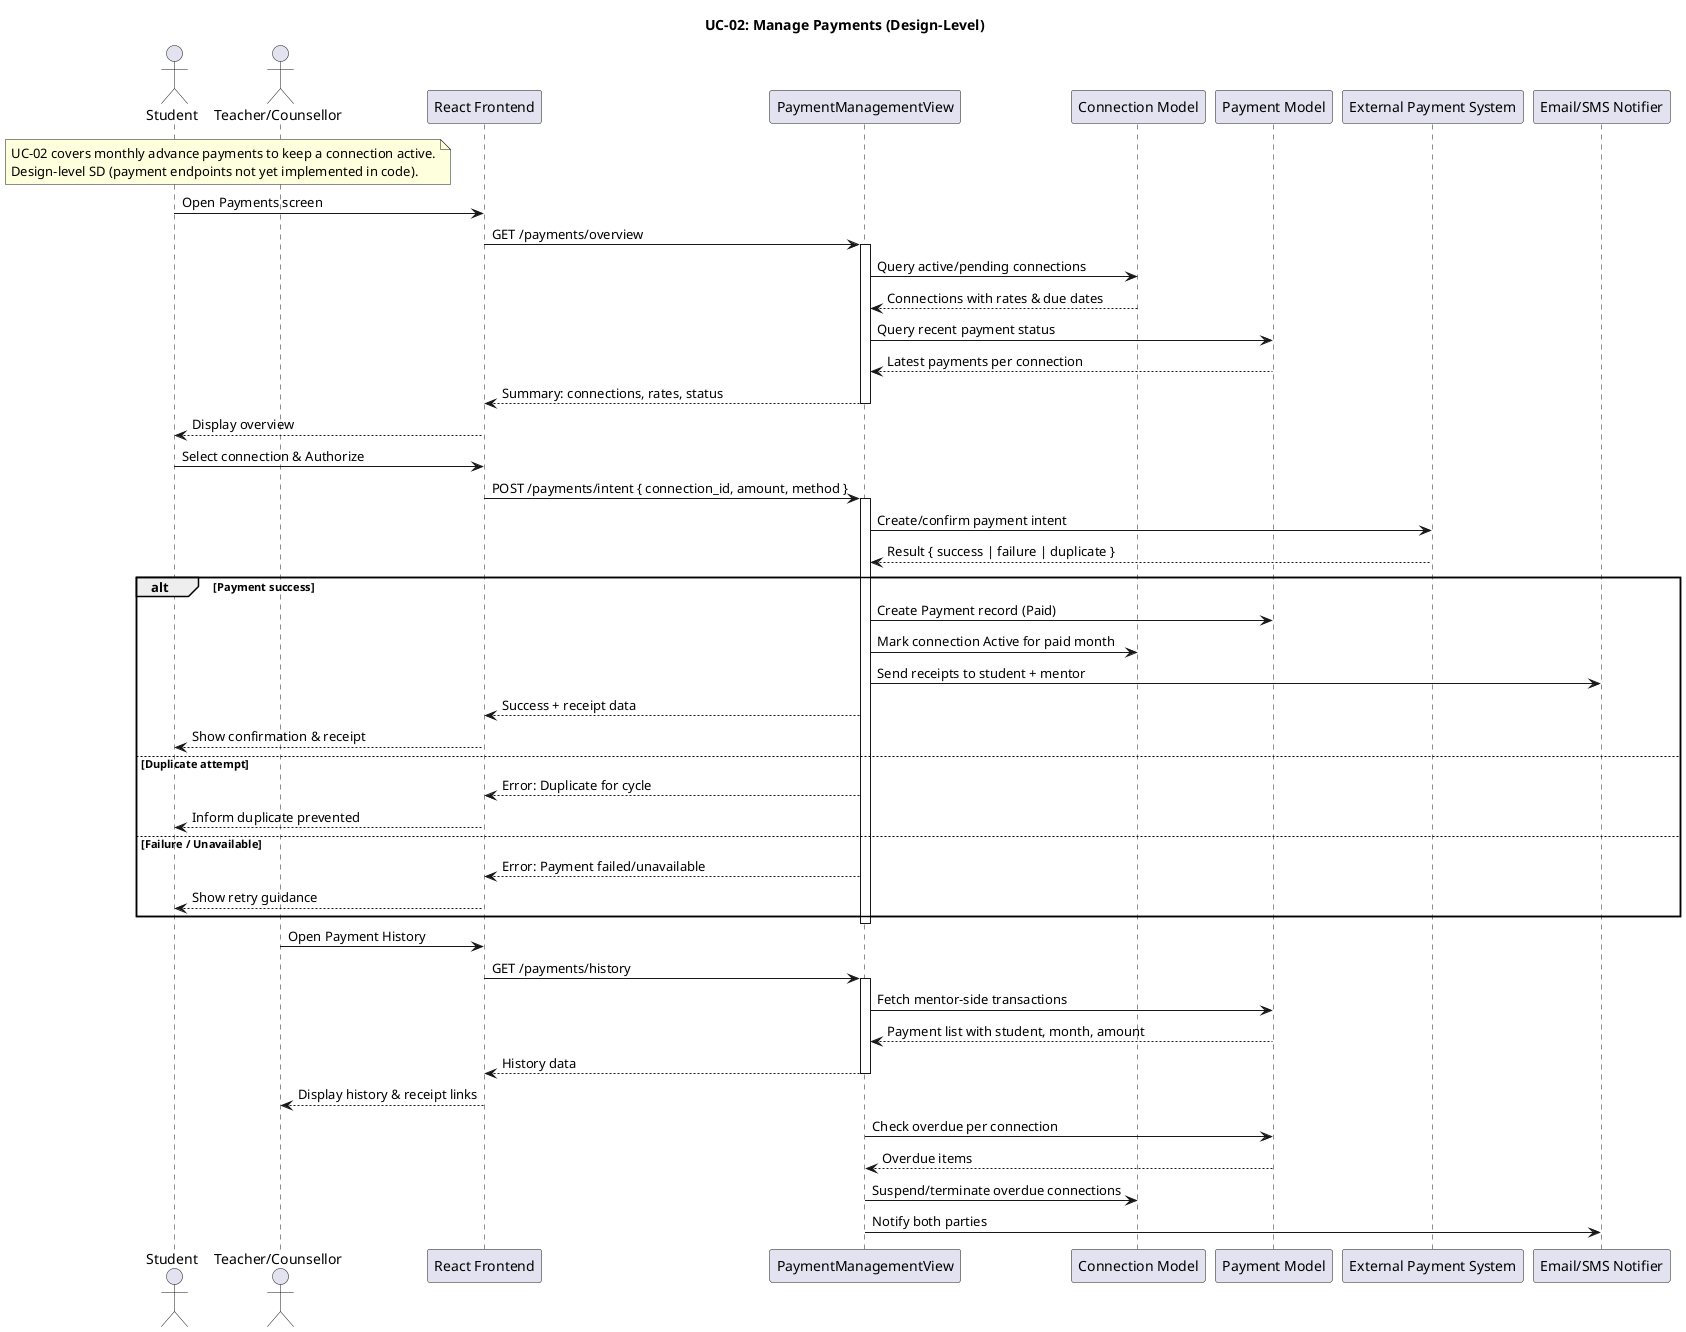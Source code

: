 @startuml
title UC-02: Manage Payments (Design-Level)

actor Student
actor Mentor as "Teacher/Counsellor"
participant Frontend as "React Frontend"
participant PaymentView as "PaymentManagementView"
participant Connection as "Connection Model"
participant Payment as "Payment Model"
participant PaymentSystem as "External Payment System"
participant Notification as "Email/SMS Notifier"

note over Student, Mentor
UC-02 covers monthly advance payments to keep a connection active.
Design-level SD (payment endpoints not yet implemented in code).
end note

'======================
' Student views payment overview
'======================
Student -> Frontend : Open Payments screen
Frontend -> PaymentView : GET /payments/overview
activate PaymentView
PaymentView -> Connection : Query active/pending connections
Connection --> PaymentView : Connections with rates & due dates
PaymentView -> Payment : Query recent payment status
Payment --> PaymentView : Latest payments per connection
PaymentView --> Frontend : Summary: connections, rates, status
deactivate PaymentView
Frontend --> Student : Display overview

'======================
' Select connection and authorize payment
'======================
Student -> Frontend : Select connection & Authorize
Frontend -> PaymentView : POST /payments/intent { connection_id, amount, method }
activate PaymentView
PaymentView -> PaymentSystem : Create/confirm payment intent
PaymentSystem --> PaymentView : Result { success | failure | duplicate }

alt Payment success
    PaymentView -> Payment : Create Payment record (Paid)
    PaymentView -> Connection : Mark connection Active for paid month
    PaymentView -> Notification : Send receipts to student + mentor
    PaymentView --> Frontend : Success + receipt data
    Frontend --> Student : Show confirmation & receipt
else Duplicate attempt
    PaymentView --> Frontend : Error: Duplicate for cycle
    Frontend --> Student : Inform duplicate prevented
else Failure / Unavailable
    PaymentView --> Frontend : Error: Payment failed/unavailable
    Frontend --> Student : Show retry guidance
end
deactivate PaymentView

'======================
' Mentor views payment history
'======================
Mentor -> Frontend : Open Payment History
Frontend -> PaymentView : GET /payments/history
activate PaymentView
PaymentView -> Payment : Fetch mentor-side transactions
Payment --> PaymentView : Payment list with student, month, amount
PaymentView --> Frontend : History data
deactivate PaymentView
Frontend --> Mentor : Display history & receipt links

'======================
' Automated overdue handling (system-initiated)
'======================
PaymentView -> Payment : Check overdue per connection
Payment --> PaymentView : Overdue items
PaymentView -> Connection : Suspend/terminate overdue connections
PaymentView -> Notification : Notify both parties

@enduml


